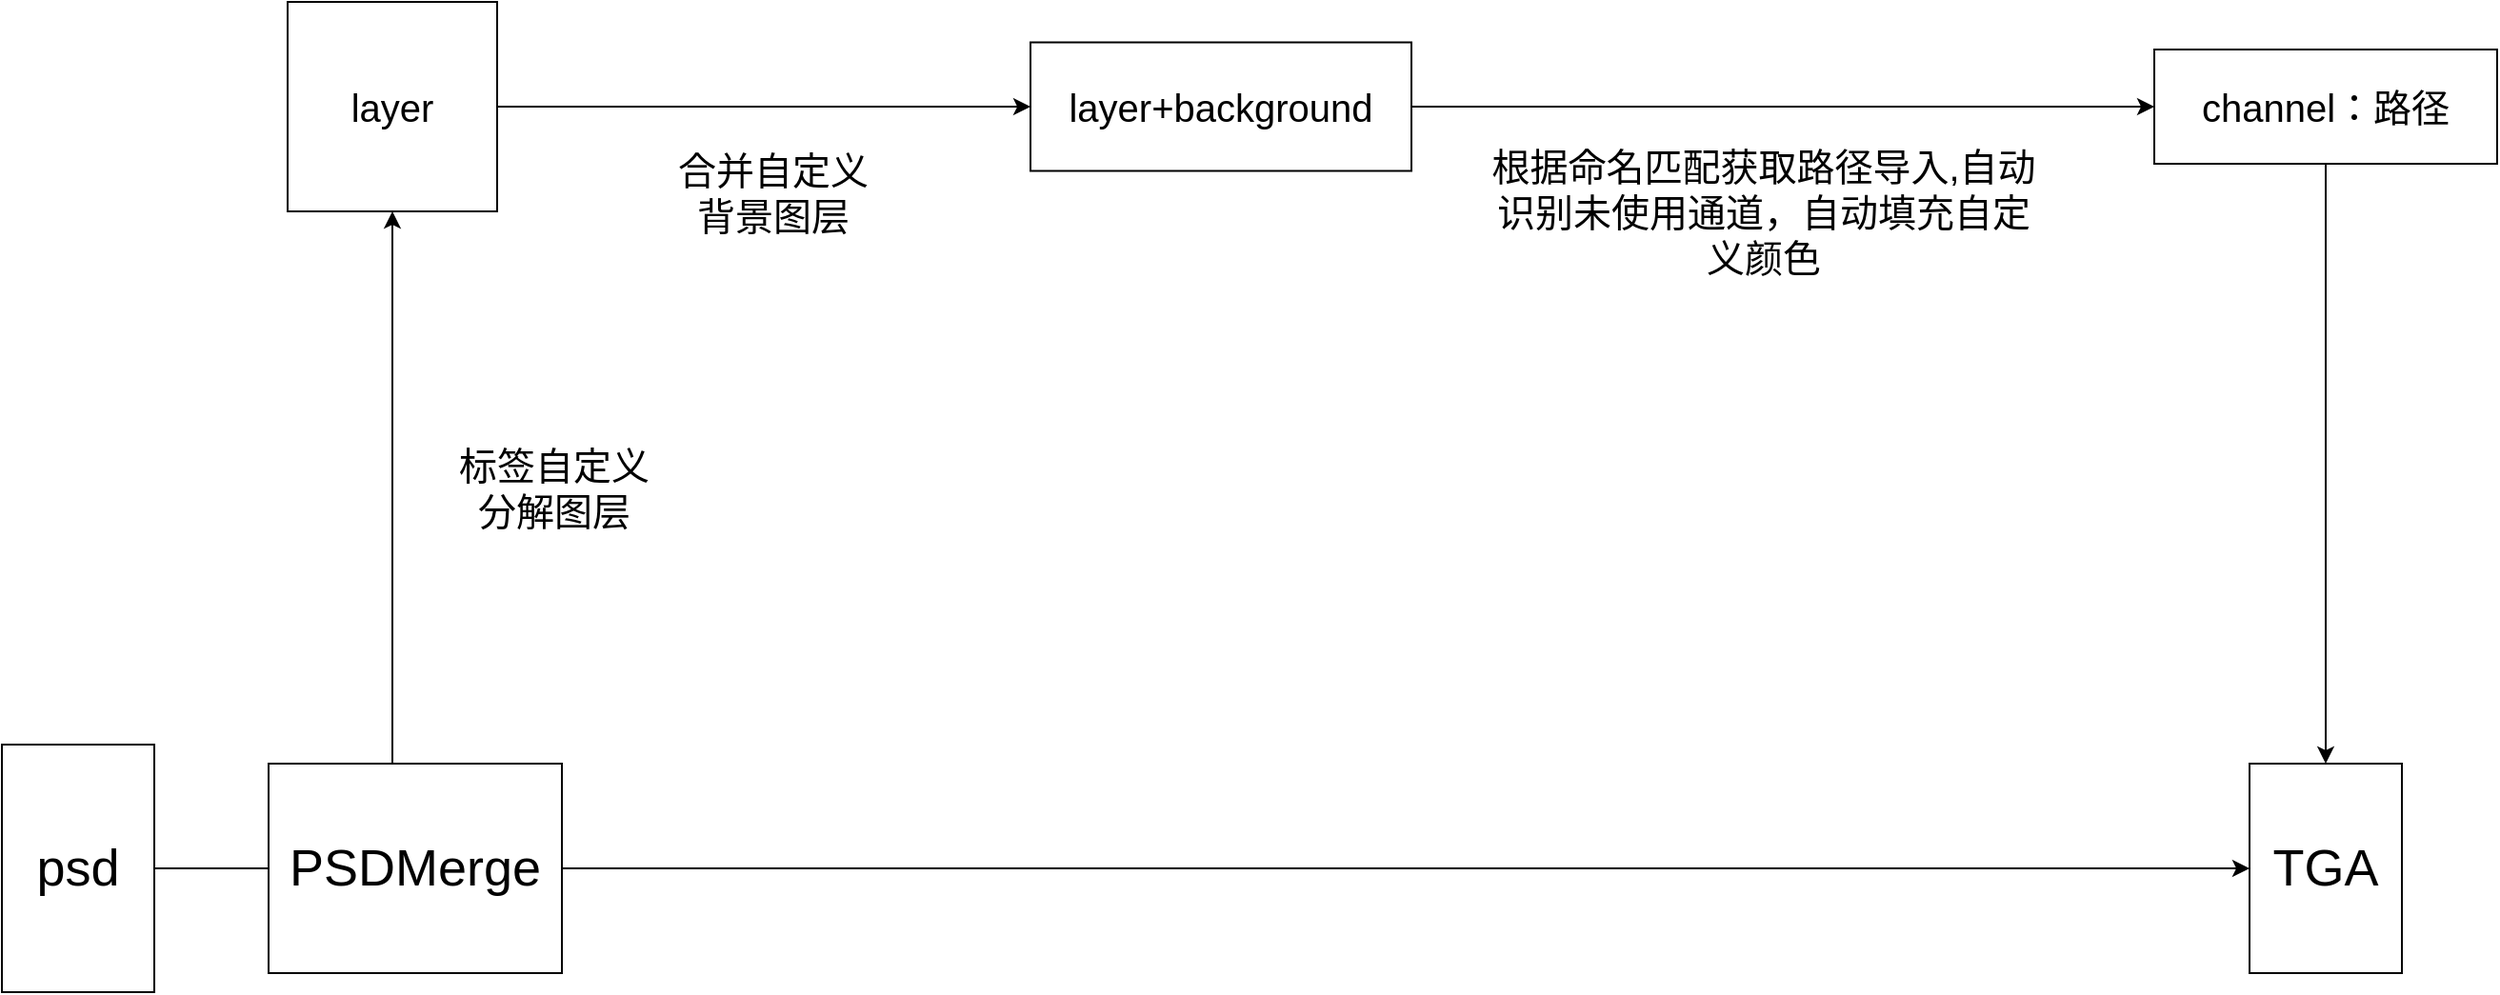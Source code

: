 <mxfile version="15.0.3" type="github">
  <diagram id="93_Bs8N4YodfvVKXteZS" name="Page-1">
    <mxGraphModel dx="1422" dy="1950" grid="1" gridSize="10" guides="1" tooltips="1" connect="1" arrows="1" fold="1" page="1" pageScale="1" pageWidth="827" pageHeight="1169" math="0" shadow="0">
      <root>
        <mxCell id="0" />
        <mxCell id="1" parent="0" />
        <mxCell id="5oufXFCGCwDxm2F9Dz2W-2" style="edgeStyle=orthogonalEdgeStyle;rounded=0;orthogonalLoop=1;jettySize=auto;html=1;fontSize=27;entryX=0;entryY=0.5;entryDx=0;entryDy=0;startArrow=none;" parent="1" source="hCK951nmDmDhMP2uMdvc-3" edge="1" target="hCK951nmDmDhMP2uMdvc-1">
          <mxGeometry relative="1" as="geometry">
            <mxPoint x="230" y="415" as="targetPoint" />
          </mxGeometry>
        </mxCell>
        <mxCell id="hCK951nmDmDhMP2uMdvc-7" style="edgeStyle=orthogonalEdgeStyle;rounded=0;orthogonalLoop=1;jettySize=auto;html=1;fontSize=20;" edge="1" parent="1" source="5oufXFCGCwDxm2F9Dz2W-1" target="hCK951nmDmDhMP2uMdvc-6">
          <mxGeometry relative="1" as="geometry" />
        </mxCell>
        <mxCell id="5oufXFCGCwDxm2F9Dz2W-1" value="psd" style="rounded=0;whiteSpace=wrap;html=1;fontSize=27;" parent="1" vertex="1">
          <mxGeometry x="20" y="340" width="80" height="130" as="geometry" />
        </mxCell>
        <mxCell id="hCK951nmDmDhMP2uMdvc-1" value="TGA" style="rounded=0;whiteSpace=wrap;html=1;fontSize=27;" vertex="1" parent="1">
          <mxGeometry x="1200" y="350" width="80" height="110" as="geometry" />
        </mxCell>
        <mxCell id="hCK951nmDmDhMP2uMdvc-3" value="PSDMerge&lt;br&gt;" style="rounded=0;whiteSpace=wrap;html=1;fontSize=27;" vertex="1" parent="1">
          <mxGeometry x="160" y="350" width="154" height="110" as="geometry" />
        </mxCell>
        <mxCell id="hCK951nmDmDhMP2uMdvc-4" value="" style="edgeStyle=orthogonalEdgeStyle;rounded=0;orthogonalLoop=1;jettySize=auto;html=1;fontSize=27;entryX=0;entryY=0.5;entryDx=0;entryDy=0;endArrow=none;" edge="1" parent="1" source="5oufXFCGCwDxm2F9Dz2W-1" target="hCK951nmDmDhMP2uMdvc-3">
          <mxGeometry relative="1" as="geometry">
            <mxPoint x="690" y="415" as="targetPoint" />
            <mxPoint x="100" y="415" as="sourcePoint" />
          </mxGeometry>
        </mxCell>
        <mxCell id="hCK951nmDmDhMP2uMdvc-16" style="edgeStyle=orthogonalEdgeStyle;rounded=0;orthogonalLoop=1;jettySize=auto;html=1;exitX=1;exitY=0.5;exitDx=0;exitDy=0;fontSize=20;" edge="1" parent="1" source="hCK951nmDmDhMP2uMdvc-6" target="hCK951nmDmDhMP2uMdvc-24">
          <mxGeometry relative="1" as="geometry">
            <mxPoint x="520.0" y="45.034" as="targetPoint" />
          </mxGeometry>
        </mxCell>
        <mxCell id="hCK951nmDmDhMP2uMdvc-6" value="layer&lt;br style=&quot;font-size: 20px&quot;&gt;" style="whiteSpace=wrap;html=1;aspect=fixed;fontSize=20;" vertex="1" parent="1">
          <mxGeometry x="170" y="-50" width="110" height="110" as="geometry" />
        </mxCell>
        <mxCell id="hCK951nmDmDhMP2uMdvc-13" value="合并自定义背景图层" style="text;html=1;strokeColor=none;fillColor=none;align=center;verticalAlign=middle;whiteSpace=wrap;rounded=0;fontSize=20;" vertex="1" parent="1">
          <mxGeometry x="370" width="110" height="100" as="geometry" />
        </mxCell>
        <mxCell id="hCK951nmDmDhMP2uMdvc-28" style="edgeStyle=orthogonalEdgeStyle;rounded=0;orthogonalLoop=1;jettySize=auto;html=1;fontSize=20;" edge="1" parent="1" source="hCK951nmDmDhMP2uMdvc-21" target="hCK951nmDmDhMP2uMdvc-1">
          <mxGeometry relative="1" as="geometry" />
        </mxCell>
        <mxCell id="hCK951nmDmDhMP2uMdvc-21" value="channel：路径" style="rounded=0;whiteSpace=wrap;html=1;fontSize=20;" vertex="1" parent="1">
          <mxGeometry x="1150" y="-25" width="180" height="60" as="geometry" />
        </mxCell>
        <mxCell id="hCK951nmDmDhMP2uMdvc-25" style="edgeStyle=orthogonalEdgeStyle;rounded=0;orthogonalLoop=1;jettySize=auto;html=1;fontSize=20;" edge="1" parent="1" source="hCK951nmDmDhMP2uMdvc-24" target="hCK951nmDmDhMP2uMdvc-21">
          <mxGeometry relative="1" as="geometry" />
        </mxCell>
        <mxCell id="hCK951nmDmDhMP2uMdvc-24" value="layer+background&lt;br&gt;" style="rounded=0;whiteSpace=wrap;html=1;fontSize=20;" vertex="1" parent="1">
          <mxGeometry x="560" y="-28.75" width="200" height="67.5" as="geometry" />
        </mxCell>
        <mxCell id="hCK951nmDmDhMP2uMdvc-26" value="根据命名匹配获取路径导入,自动识别未使用通道，自动填充自定义颜色" style="text;html=1;strokeColor=none;fillColor=none;align=center;verticalAlign=middle;whiteSpace=wrap;rounded=0;fontSize=20;" vertex="1" parent="1">
          <mxGeometry x="800" y="50" width="290" height="20" as="geometry" />
        </mxCell>
        <mxCell id="hCK951nmDmDhMP2uMdvc-30" value="标签自定义分解图层" style="text;html=1;strokeColor=none;fillColor=none;align=center;verticalAlign=middle;whiteSpace=wrap;rounded=0;fontSize=20;" vertex="1" parent="1">
          <mxGeometry x="250" y="190" width="120" height="30" as="geometry" />
        </mxCell>
      </root>
    </mxGraphModel>
  </diagram>
</mxfile>
